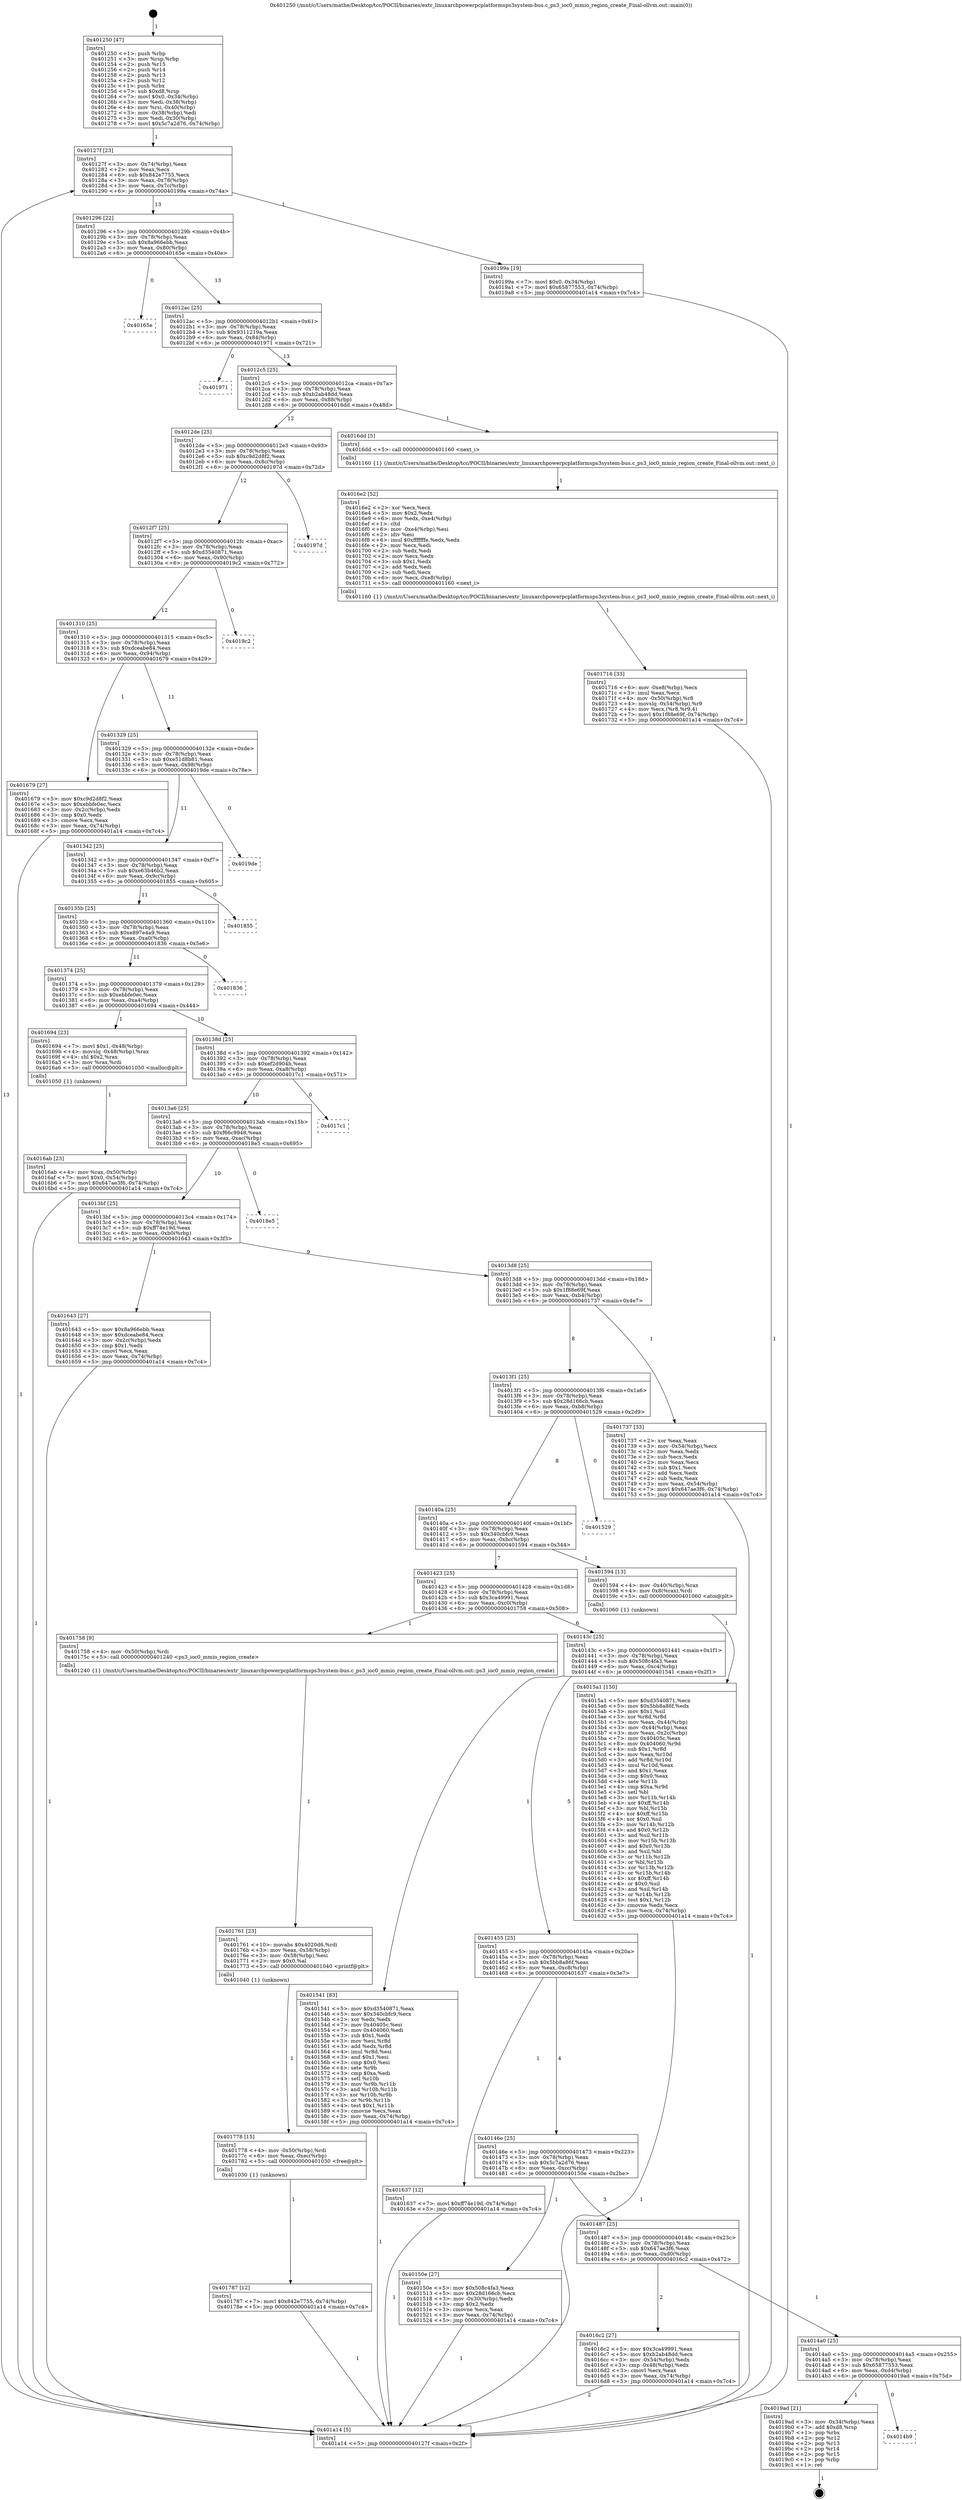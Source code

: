 digraph "0x401250" {
  label = "0x401250 (/mnt/c/Users/mathe/Desktop/tcc/POCII/binaries/extr_linuxarchpowerpcplatformsps3system-bus.c_ps3_ioc0_mmio_region_create_Final-ollvm.out::main(0))"
  labelloc = "t"
  node[shape=record]

  Entry [label="",width=0.3,height=0.3,shape=circle,fillcolor=black,style=filled]
  "0x40127f" [label="{
     0x40127f [23]\l
     | [instrs]\l
     &nbsp;&nbsp;0x40127f \<+3\>: mov -0x74(%rbp),%eax\l
     &nbsp;&nbsp;0x401282 \<+2\>: mov %eax,%ecx\l
     &nbsp;&nbsp;0x401284 \<+6\>: sub $0x842e7755,%ecx\l
     &nbsp;&nbsp;0x40128a \<+3\>: mov %eax,-0x78(%rbp)\l
     &nbsp;&nbsp;0x40128d \<+3\>: mov %ecx,-0x7c(%rbp)\l
     &nbsp;&nbsp;0x401290 \<+6\>: je 000000000040199a \<main+0x74a\>\l
  }"]
  "0x40199a" [label="{
     0x40199a [19]\l
     | [instrs]\l
     &nbsp;&nbsp;0x40199a \<+7\>: movl $0x0,-0x34(%rbp)\l
     &nbsp;&nbsp;0x4019a1 \<+7\>: movl $0x65877553,-0x74(%rbp)\l
     &nbsp;&nbsp;0x4019a8 \<+5\>: jmp 0000000000401a14 \<main+0x7c4\>\l
  }"]
  "0x401296" [label="{
     0x401296 [22]\l
     | [instrs]\l
     &nbsp;&nbsp;0x401296 \<+5\>: jmp 000000000040129b \<main+0x4b\>\l
     &nbsp;&nbsp;0x40129b \<+3\>: mov -0x78(%rbp),%eax\l
     &nbsp;&nbsp;0x40129e \<+5\>: sub $0x8a966ebb,%eax\l
     &nbsp;&nbsp;0x4012a3 \<+3\>: mov %eax,-0x80(%rbp)\l
     &nbsp;&nbsp;0x4012a6 \<+6\>: je 000000000040165e \<main+0x40e\>\l
  }"]
  Exit [label="",width=0.3,height=0.3,shape=circle,fillcolor=black,style=filled,peripheries=2]
  "0x40165e" [label="{
     0x40165e\l
  }", style=dashed]
  "0x4012ac" [label="{
     0x4012ac [25]\l
     | [instrs]\l
     &nbsp;&nbsp;0x4012ac \<+5\>: jmp 00000000004012b1 \<main+0x61\>\l
     &nbsp;&nbsp;0x4012b1 \<+3\>: mov -0x78(%rbp),%eax\l
     &nbsp;&nbsp;0x4012b4 \<+5\>: sub $0x9311219a,%eax\l
     &nbsp;&nbsp;0x4012b9 \<+6\>: mov %eax,-0x84(%rbp)\l
     &nbsp;&nbsp;0x4012bf \<+6\>: je 0000000000401971 \<main+0x721\>\l
  }"]
  "0x4014b9" [label="{
     0x4014b9\l
  }", style=dashed]
  "0x401971" [label="{
     0x401971\l
  }", style=dashed]
  "0x4012c5" [label="{
     0x4012c5 [25]\l
     | [instrs]\l
     &nbsp;&nbsp;0x4012c5 \<+5\>: jmp 00000000004012ca \<main+0x7a\>\l
     &nbsp;&nbsp;0x4012ca \<+3\>: mov -0x78(%rbp),%eax\l
     &nbsp;&nbsp;0x4012cd \<+5\>: sub $0xb2ab48dd,%eax\l
     &nbsp;&nbsp;0x4012d2 \<+6\>: mov %eax,-0x88(%rbp)\l
     &nbsp;&nbsp;0x4012d8 \<+6\>: je 00000000004016dd \<main+0x48d\>\l
  }"]
  "0x4019ad" [label="{
     0x4019ad [21]\l
     | [instrs]\l
     &nbsp;&nbsp;0x4019ad \<+3\>: mov -0x34(%rbp),%eax\l
     &nbsp;&nbsp;0x4019b0 \<+7\>: add $0xd8,%rsp\l
     &nbsp;&nbsp;0x4019b7 \<+1\>: pop %rbx\l
     &nbsp;&nbsp;0x4019b8 \<+2\>: pop %r12\l
     &nbsp;&nbsp;0x4019ba \<+2\>: pop %r13\l
     &nbsp;&nbsp;0x4019bc \<+2\>: pop %r14\l
     &nbsp;&nbsp;0x4019be \<+2\>: pop %r15\l
     &nbsp;&nbsp;0x4019c0 \<+1\>: pop %rbp\l
     &nbsp;&nbsp;0x4019c1 \<+1\>: ret\l
  }"]
  "0x4016dd" [label="{
     0x4016dd [5]\l
     | [instrs]\l
     &nbsp;&nbsp;0x4016dd \<+5\>: call 0000000000401160 \<next_i\>\l
     | [calls]\l
     &nbsp;&nbsp;0x401160 \{1\} (/mnt/c/Users/mathe/Desktop/tcc/POCII/binaries/extr_linuxarchpowerpcplatformsps3system-bus.c_ps3_ioc0_mmio_region_create_Final-ollvm.out::next_i)\l
  }"]
  "0x4012de" [label="{
     0x4012de [25]\l
     | [instrs]\l
     &nbsp;&nbsp;0x4012de \<+5\>: jmp 00000000004012e3 \<main+0x93\>\l
     &nbsp;&nbsp;0x4012e3 \<+3\>: mov -0x78(%rbp),%eax\l
     &nbsp;&nbsp;0x4012e6 \<+5\>: sub $0xc9d2d8f2,%eax\l
     &nbsp;&nbsp;0x4012eb \<+6\>: mov %eax,-0x8c(%rbp)\l
     &nbsp;&nbsp;0x4012f1 \<+6\>: je 000000000040197d \<main+0x72d\>\l
  }"]
  "0x401787" [label="{
     0x401787 [12]\l
     | [instrs]\l
     &nbsp;&nbsp;0x401787 \<+7\>: movl $0x842e7755,-0x74(%rbp)\l
     &nbsp;&nbsp;0x40178e \<+5\>: jmp 0000000000401a14 \<main+0x7c4\>\l
  }"]
  "0x40197d" [label="{
     0x40197d\l
  }", style=dashed]
  "0x4012f7" [label="{
     0x4012f7 [25]\l
     | [instrs]\l
     &nbsp;&nbsp;0x4012f7 \<+5\>: jmp 00000000004012fc \<main+0xac\>\l
     &nbsp;&nbsp;0x4012fc \<+3\>: mov -0x78(%rbp),%eax\l
     &nbsp;&nbsp;0x4012ff \<+5\>: sub $0xd3540871,%eax\l
     &nbsp;&nbsp;0x401304 \<+6\>: mov %eax,-0x90(%rbp)\l
     &nbsp;&nbsp;0x40130a \<+6\>: je 00000000004019c2 \<main+0x772\>\l
  }"]
  "0x401778" [label="{
     0x401778 [15]\l
     | [instrs]\l
     &nbsp;&nbsp;0x401778 \<+4\>: mov -0x50(%rbp),%rdi\l
     &nbsp;&nbsp;0x40177c \<+6\>: mov %eax,-0xec(%rbp)\l
     &nbsp;&nbsp;0x401782 \<+5\>: call 0000000000401030 \<free@plt\>\l
     | [calls]\l
     &nbsp;&nbsp;0x401030 \{1\} (unknown)\l
  }"]
  "0x4019c2" [label="{
     0x4019c2\l
  }", style=dashed]
  "0x401310" [label="{
     0x401310 [25]\l
     | [instrs]\l
     &nbsp;&nbsp;0x401310 \<+5\>: jmp 0000000000401315 \<main+0xc5\>\l
     &nbsp;&nbsp;0x401315 \<+3\>: mov -0x78(%rbp),%eax\l
     &nbsp;&nbsp;0x401318 \<+5\>: sub $0xdceabe84,%eax\l
     &nbsp;&nbsp;0x40131d \<+6\>: mov %eax,-0x94(%rbp)\l
     &nbsp;&nbsp;0x401323 \<+6\>: je 0000000000401679 \<main+0x429\>\l
  }"]
  "0x401761" [label="{
     0x401761 [23]\l
     | [instrs]\l
     &nbsp;&nbsp;0x401761 \<+10\>: movabs $0x4020d6,%rdi\l
     &nbsp;&nbsp;0x40176b \<+3\>: mov %eax,-0x58(%rbp)\l
     &nbsp;&nbsp;0x40176e \<+3\>: mov -0x58(%rbp),%esi\l
     &nbsp;&nbsp;0x401771 \<+2\>: mov $0x0,%al\l
     &nbsp;&nbsp;0x401773 \<+5\>: call 0000000000401040 \<printf@plt\>\l
     | [calls]\l
     &nbsp;&nbsp;0x401040 \{1\} (unknown)\l
  }"]
  "0x401679" [label="{
     0x401679 [27]\l
     | [instrs]\l
     &nbsp;&nbsp;0x401679 \<+5\>: mov $0xc9d2d8f2,%eax\l
     &nbsp;&nbsp;0x40167e \<+5\>: mov $0xebbfe0ec,%ecx\l
     &nbsp;&nbsp;0x401683 \<+3\>: mov -0x2c(%rbp),%edx\l
     &nbsp;&nbsp;0x401686 \<+3\>: cmp $0x0,%edx\l
     &nbsp;&nbsp;0x401689 \<+3\>: cmove %ecx,%eax\l
     &nbsp;&nbsp;0x40168c \<+3\>: mov %eax,-0x74(%rbp)\l
     &nbsp;&nbsp;0x40168f \<+5\>: jmp 0000000000401a14 \<main+0x7c4\>\l
  }"]
  "0x401329" [label="{
     0x401329 [25]\l
     | [instrs]\l
     &nbsp;&nbsp;0x401329 \<+5\>: jmp 000000000040132e \<main+0xde\>\l
     &nbsp;&nbsp;0x40132e \<+3\>: mov -0x78(%rbp),%eax\l
     &nbsp;&nbsp;0x401331 \<+5\>: sub $0xe51d8b81,%eax\l
     &nbsp;&nbsp;0x401336 \<+6\>: mov %eax,-0x98(%rbp)\l
     &nbsp;&nbsp;0x40133c \<+6\>: je 00000000004019de \<main+0x78e\>\l
  }"]
  "0x401716" [label="{
     0x401716 [33]\l
     | [instrs]\l
     &nbsp;&nbsp;0x401716 \<+6\>: mov -0xe8(%rbp),%ecx\l
     &nbsp;&nbsp;0x40171c \<+3\>: imul %eax,%ecx\l
     &nbsp;&nbsp;0x40171f \<+4\>: mov -0x50(%rbp),%r8\l
     &nbsp;&nbsp;0x401723 \<+4\>: movslq -0x54(%rbp),%r9\l
     &nbsp;&nbsp;0x401727 \<+4\>: mov %ecx,(%r8,%r9,4)\l
     &nbsp;&nbsp;0x40172b \<+7\>: movl $0x1f88e69f,-0x74(%rbp)\l
     &nbsp;&nbsp;0x401732 \<+5\>: jmp 0000000000401a14 \<main+0x7c4\>\l
  }"]
  "0x4019de" [label="{
     0x4019de\l
  }", style=dashed]
  "0x401342" [label="{
     0x401342 [25]\l
     | [instrs]\l
     &nbsp;&nbsp;0x401342 \<+5\>: jmp 0000000000401347 \<main+0xf7\>\l
     &nbsp;&nbsp;0x401347 \<+3\>: mov -0x78(%rbp),%eax\l
     &nbsp;&nbsp;0x40134a \<+5\>: sub $0xe63b46b2,%eax\l
     &nbsp;&nbsp;0x40134f \<+6\>: mov %eax,-0x9c(%rbp)\l
     &nbsp;&nbsp;0x401355 \<+6\>: je 0000000000401855 \<main+0x605\>\l
  }"]
  "0x4016e2" [label="{
     0x4016e2 [52]\l
     | [instrs]\l
     &nbsp;&nbsp;0x4016e2 \<+2\>: xor %ecx,%ecx\l
     &nbsp;&nbsp;0x4016e4 \<+5\>: mov $0x2,%edx\l
     &nbsp;&nbsp;0x4016e9 \<+6\>: mov %edx,-0xe4(%rbp)\l
     &nbsp;&nbsp;0x4016ef \<+1\>: cltd\l
     &nbsp;&nbsp;0x4016f0 \<+6\>: mov -0xe4(%rbp),%esi\l
     &nbsp;&nbsp;0x4016f6 \<+2\>: idiv %esi\l
     &nbsp;&nbsp;0x4016f8 \<+6\>: imul $0xfffffffe,%edx,%edx\l
     &nbsp;&nbsp;0x4016fe \<+2\>: mov %ecx,%edi\l
     &nbsp;&nbsp;0x401700 \<+2\>: sub %edx,%edi\l
     &nbsp;&nbsp;0x401702 \<+2\>: mov %ecx,%edx\l
     &nbsp;&nbsp;0x401704 \<+3\>: sub $0x1,%edx\l
     &nbsp;&nbsp;0x401707 \<+2\>: add %edx,%edi\l
     &nbsp;&nbsp;0x401709 \<+2\>: sub %edi,%ecx\l
     &nbsp;&nbsp;0x40170b \<+6\>: mov %ecx,-0xe8(%rbp)\l
     &nbsp;&nbsp;0x401711 \<+5\>: call 0000000000401160 \<next_i\>\l
     | [calls]\l
     &nbsp;&nbsp;0x401160 \{1\} (/mnt/c/Users/mathe/Desktop/tcc/POCII/binaries/extr_linuxarchpowerpcplatformsps3system-bus.c_ps3_ioc0_mmio_region_create_Final-ollvm.out::next_i)\l
  }"]
  "0x401855" [label="{
     0x401855\l
  }", style=dashed]
  "0x40135b" [label="{
     0x40135b [25]\l
     | [instrs]\l
     &nbsp;&nbsp;0x40135b \<+5\>: jmp 0000000000401360 \<main+0x110\>\l
     &nbsp;&nbsp;0x401360 \<+3\>: mov -0x78(%rbp),%eax\l
     &nbsp;&nbsp;0x401363 \<+5\>: sub $0xe897e4a9,%eax\l
     &nbsp;&nbsp;0x401368 \<+6\>: mov %eax,-0xa0(%rbp)\l
     &nbsp;&nbsp;0x40136e \<+6\>: je 0000000000401836 \<main+0x5e6\>\l
  }"]
  "0x4014a0" [label="{
     0x4014a0 [25]\l
     | [instrs]\l
     &nbsp;&nbsp;0x4014a0 \<+5\>: jmp 00000000004014a5 \<main+0x255\>\l
     &nbsp;&nbsp;0x4014a5 \<+3\>: mov -0x78(%rbp),%eax\l
     &nbsp;&nbsp;0x4014a8 \<+5\>: sub $0x65877553,%eax\l
     &nbsp;&nbsp;0x4014ad \<+6\>: mov %eax,-0xd4(%rbp)\l
     &nbsp;&nbsp;0x4014b3 \<+6\>: je 00000000004019ad \<main+0x75d\>\l
  }"]
  "0x401836" [label="{
     0x401836\l
  }", style=dashed]
  "0x401374" [label="{
     0x401374 [25]\l
     | [instrs]\l
     &nbsp;&nbsp;0x401374 \<+5\>: jmp 0000000000401379 \<main+0x129\>\l
     &nbsp;&nbsp;0x401379 \<+3\>: mov -0x78(%rbp),%eax\l
     &nbsp;&nbsp;0x40137c \<+5\>: sub $0xebbfe0ec,%eax\l
     &nbsp;&nbsp;0x401381 \<+6\>: mov %eax,-0xa4(%rbp)\l
     &nbsp;&nbsp;0x401387 \<+6\>: je 0000000000401694 \<main+0x444\>\l
  }"]
  "0x4016c2" [label="{
     0x4016c2 [27]\l
     | [instrs]\l
     &nbsp;&nbsp;0x4016c2 \<+5\>: mov $0x3ca49991,%eax\l
     &nbsp;&nbsp;0x4016c7 \<+5\>: mov $0xb2ab48dd,%ecx\l
     &nbsp;&nbsp;0x4016cc \<+3\>: mov -0x54(%rbp),%edx\l
     &nbsp;&nbsp;0x4016cf \<+3\>: cmp -0x48(%rbp),%edx\l
     &nbsp;&nbsp;0x4016d2 \<+3\>: cmovl %ecx,%eax\l
     &nbsp;&nbsp;0x4016d5 \<+3\>: mov %eax,-0x74(%rbp)\l
     &nbsp;&nbsp;0x4016d8 \<+5\>: jmp 0000000000401a14 \<main+0x7c4\>\l
  }"]
  "0x401694" [label="{
     0x401694 [23]\l
     | [instrs]\l
     &nbsp;&nbsp;0x401694 \<+7\>: movl $0x1,-0x48(%rbp)\l
     &nbsp;&nbsp;0x40169b \<+4\>: movslq -0x48(%rbp),%rax\l
     &nbsp;&nbsp;0x40169f \<+4\>: shl $0x2,%rax\l
     &nbsp;&nbsp;0x4016a3 \<+3\>: mov %rax,%rdi\l
     &nbsp;&nbsp;0x4016a6 \<+5\>: call 0000000000401050 \<malloc@plt\>\l
     | [calls]\l
     &nbsp;&nbsp;0x401050 \{1\} (unknown)\l
  }"]
  "0x40138d" [label="{
     0x40138d [25]\l
     | [instrs]\l
     &nbsp;&nbsp;0x40138d \<+5\>: jmp 0000000000401392 \<main+0x142\>\l
     &nbsp;&nbsp;0x401392 \<+3\>: mov -0x78(%rbp),%eax\l
     &nbsp;&nbsp;0x401395 \<+5\>: sub $0xef2d904b,%eax\l
     &nbsp;&nbsp;0x40139a \<+6\>: mov %eax,-0xa8(%rbp)\l
     &nbsp;&nbsp;0x4013a0 \<+6\>: je 00000000004017c1 \<main+0x571\>\l
  }"]
  "0x4016ab" [label="{
     0x4016ab [23]\l
     | [instrs]\l
     &nbsp;&nbsp;0x4016ab \<+4\>: mov %rax,-0x50(%rbp)\l
     &nbsp;&nbsp;0x4016af \<+7\>: movl $0x0,-0x54(%rbp)\l
     &nbsp;&nbsp;0x4016b6 \<+7\>: movl $0x647ae3f6,-0x74(%rbp)\l
     &nbsp;&nbsp;0x4016bd \<+5\>: jmp 0000000000401a14 \<main+0x7c4\>\l
  }"]
  "0x4017c1" [label="{
     0x4017c1\l
  }", style=dashed]
  "0x4013a6" [label="{
     0x4013a6 [25]\l
     | [instrs]\l
     &nbsp;&nbsp;0x4013a6 \<+5\>: jmp 00000000004013ab \<main+0x15b\>\l
     &nbsp;&nbsp;0x4013ab \<+3\>: mov -0x78(%rbp),%eax\l
     &nbsp;&nbsp;0x4013ae \<+5\>: sub $0xf66c9948,%eax\l
     &nbsp;&nbsp;0x4013b3 \<+6\>: mov %eax,-0xac(%rbp)\l
     &nbsp;&nbsp;0x4013b9 \<+6\>: je 00000000004018e5 \<main+0x695\>\l
  }"]
  "0x4015a1" [label="{
     0x4015a1 [150]\l
     | [instrs]\l
     &nbsp;&nbsp;0x4015a1 \<+5\>: mov $0xd3540871,%ecx\l
     &nbsp;&nbsp;0x4015a6 \<+5\>: mov $0x5bb8a86f,%edx\l
     &nbsp;&nbsp;0x4015ab \<+3\>: mov $0x1,%sil\l
     &nbsp;&nbsp;0x4015ae \<+3\>: xor %r8d,%r8d\l
     &nbsp;&nbsp;0x4015b1 \<+3\>: mov %eax,-0x44(%rbp)\l
     &nbsp;&nbsp;0x4015b4 \<+3\>: mov -0x44(%rbp),%eax\l
     &nbsp;&nbsp;0x4015b7 \<+3\>: mov %eax,-0x2c(%rbp)\l
     &nbsp;&nbsp;0x4015ba \<+7\>: mov 0x40405c,%eax\l
     &nbsp;&nbsp;0x4015c1 \<+8\>: mov 0x404060,%r9d\l
     &nbsp;&nbsp;0x4015c9 \<+4\>: sub $0x1,%r8d\l
     &nbsp;&nbsp;0x4015cd \<+3\>: mov %eax,%r10d\l
     &nbsp;&nbsp;0x4015d0 \<+3\>: add %r8d,%r10d\l
     &nbsp;&nbsp;0x4015d3 \<+4\>: imul %r10d,%eax\l
     &nbsp;&nbsp;0x4015d7 \<+3\>: and $0x1,%eax\l
     &nbsp;&nbsp;0x4015da \<+3\>: cmp $0x0,%eax\l
     &nbsp;&nbsp;0x4015dd \<+4\>: sete %r11b\l
     &nbsp;&nbsp;0x4015e1 \<+4\>: cmp $0xa,%r9d\l
     &nbsp;&nbsp;0x4015e5 \<+3\>: setl %bl\l
     &nbsp;&nbsp;0x4015e8 \<+3\>: mov %r11b,%r14b\l
     &nbsp;&nbsp;0x4015eb \<+4\>: xor $0xff,%r14b\l
     &nbsp;&nbsp;0x4015ef \<+3\>: mov %bl,%r15b\l
     &nbsp;&nbsp;0x4015f2 \<+4\>: xor $0xff,%r15b\l
     &nbsp;&nbsp;0x4015f6 \<+4\>: xor $0x0,%sil\l
     &nbsp;&nbsp;0x4015fa \<+3\>: mov %r14b,%r12b\l
     &nbsp;&nbsp;0x4015fd \<+4\>: and $0x0,%r12b\l
     &nbsp;&nbsp;0x401601 \<+3\>: and %sil,%r11b\l
     &nbsp;&nbsp;0x401604 \<+3\>: mov %r15b,%r13b\l
     &nbsp;&nbsp;0x401607 \<+4\>: and $0x0,%r13b\l
     &nbsp;&nbsp;0x40160b \<+3\>: and %sil,%bl\l
     &nbsp;&nbsp;0x40160e \<+3\>: or %r11b,%r12b\l
     &nbsp;&nbsp;0x401611 \<+3\>: or %bl,%r13b\l
     &nbsp;&nbsp;0x401614 \<+3\>: xor %r13b,%r12b\l
     &nbsp;&nbsp;0x401617 \<+3\>: or %r15b,%r14b\l
     &nbsp;&nbsp;0x40161a \<+4\>: xor $0xff,%r14b\l
     &nbsp;&nbsp;0x40161e \<+4\>: or $0x0,%sil\l
     &nbsp;&nbsp;0x401622 \<+3\>: and %sil,%r14b\l
     &nbsp;&nbsp;0x401625 \<+3\>: or %r14b,%r12b\l
     &nbsp;&nbsp;0x401628 \<+4\>: test $0x1,%r12b\l
     &nbsp;&nbsp;0x40162c \<+3\>: cmovne %edx,%ecx\l
     &nbsp;&nbsp;0x40162f \<+3\>: mov %ecx,-0x74(%rbp)\l
     &nbsp;&nbsp;0x401632 \<+5\>: jmp 0000000000401a14 \<main+0x7c4\>\l
  }"]
  "0x4018e5" [label="{
     0x4018e5\l
  }", style=dashed]
  "0x4013bf" [label="{
     0x4013bf [25]\l
     | [instrs]\l
     &nbsp;&nbsp;0x4013bf \<+5\>: jmp 00000000004013c4 \<main+0x174\>\l
     &nbsp;&nbsp;0x4013c4 \<+3\>: mov -0x78(%rbp),%eax\l
     &nbsp;&nbsp;0x4013c7 \<+5\>: sub $0xff74e19d,%eax\l
     &nbsp;&nbsp;0x4013cc \<+6\>: mov %eax,-0xb0(%rbp)\l
     &nbsp;&nbsp;0x4013d2 \<+6\>: je 0000000000401643 \<main+0x3f3\>\l
  }"]
  "0x401250" [label="{
     0x401250 [47]\l
     | [instrs]\l
     &nbsp;&nbsp;0x401250 \<+1\>: push %rbp\l
     &nbsp;&nbsp;0x401251 \<+3\>: mov %rsp,%rbp\l
     &nbsp;&nbsp;0x401254 \<+2\>: push %r15\l
     &nbsp;&nbsp;0x401256 \<+2\>: push %r14\l
     &nbsp;&nbsp;0x401258 \<+2\>: push %r13\l
     &nbsp;&nbsp;0x40125a \<+2\>: push %r12\l
     &nbsp;&nbsp;0x40125c \<+1\>: push %rbx\l
     &nbsp;&nbsp;0x40125d \<+7\>: sub $0xd8,%rsp\l
     &nbsp;&nbsp;0x401264 \<+7\>: movl $0x0,-0x34(%rbp)\l
     &nbsp;&nbsp;0x40126b \<+3\>: mov %edi,-0x38(%rbp)\l
     &nbsp;&nbsp;0x40126e \<+4\>: mov %rsi,-0x40(%rbp)\l
     &nbsp;&nbsp;0x401272 \<+3\>: mov -0x38(%rbp),%edi\l
     &nbsp;&nbsp;0x401275 \<+3\>: mov %edi,-0x30(%rbp)\l
     &nbsp;&nbsp;0x401278 \<+7\>: movl $0x5c7a2d76,-0x74(%rbp)\l
  }"]
  "0x401643" [label="{
     0x401643 [27]\l
     | [instrs]\l
     &nbsp;&nbsp;0x401643 \<+5\>: mov $0x8a966ebb,%eax\l
     &nbsp;&nbsp;0x401648 \<+5\>: mov $0xdceabe84,%ecx\l
     &nbsp;&nbsp;0x40164d \<+3\>: mov -0x2c(%rbp),%edx\l
     &nbsp;&nbsp;0x401650 \<+3\>: cmp $0x1,%edx\l
     &nbsp;&nbsp;0x401653 \<+3\>: cmovl %ecx,%eax\l
     &nbsp;&nbsp;0x401656 \<+3\>: mov %eax,-0x74(%rbp)\l
     &nbsp;&nbsp;0x401659 \<+5\>: jmp 0000000000401a14 \<main+0x7c4\>\l
  }"]
  "0x4013d8" [label="{
     0x4013d8 [25]\l
     | [instrs]\l
     &nbsp;&nbsp;0x4013d8 \<+5\>: jmp 00000000004013dd \<main+0x18d\>\l
     &nbsp;&nbsp;0x4013dd \<+3\>: mov -0x78(%rbp),%eax\l
     &nbsp;&nbsp;0x4013e0 \<+5\>: sub $0x1f88e69f,%eax\l
     &nbsp;&nbsp;0x4013e5 \<+6\>: mov %eax,-0xb4(%rbp)\l
     &nbsp;&nbsp;0x4013eb \<+6\>: je 0000000000401737 \<main+0x4e7\>\l
  }"]
  "0x401a14" [label="{
     0x401a14 [5]\l
     | [instrs]\l
     &nbsp;&nbsp;0x401a14 \<+5\>: jmp 000000000040127f \<main+0x2f\>\l
  }"]
  "0x401737" [label="{
     0x401737 [33]\l
     | [instrs]\l
     &nbsp;&nbsp;0x401737 \<+2\>: xor %eax,%eax\l
     &nbsp;&nbsp;0x401739 \<+3\>: mov -0x54(%rbp),%ecx\l
     &nbsp;&nbsp;0x40173c \<+2\>: mov %eax,%edx\l
     &nbsp;&nbsp;0x40173e \<+2\>: sub %ecx,%edx\l
     &nbsp;&nbsp;0x401740 \<+2\>: mov %eax,%ecx\l
     &nbsp;&nbsp;0x401742 \<+3\>: sub $0x1,%ecx\l
     &nbsp;&nbsp;0x401745 \<+2\>: add %ecx,%edx\l
     &nbsp;&nbsp;0x401747 \<+2\>: sub %edx,%eax\l
     &nbsp;&nbsp;0x401749 \<+3\>: mov %eax,-0x54(%rbp)\l
     &nbsp;&nbsp;0x40174c \<+7\>: movl $0x647ae3f6,-0x74(%rbp)\l
     &nbsp;&nbsp;0x401753 \<+5\>: jmp 0000000000401a14 \<main+0x7c4\>\l
  }"]
  "0x4013f1" [label="{
     0x4013f1 [25]\l
     | [instrs]\l
     &nbsp;&nbsp;0x4013f1 \<+5\>: jmp 00000000004013f6 \<main+0x1a6\>\l
     &nbsp;&nbsp;0x4013f6 \<+3\>: mov -0x78(%rbp),%eax\l
     &nbsp;&nbsp;0x4013f9 \<+5\>: sub $0x28d166cb,%eax\l
     &nbsp;&nbsp;0x4013fe \<+6\>: mov %eax,-0xb8(%rbp)\l
     &nbsp;&nbsp;0x401404 \<+6\>: je 0000000000401529 \<main+0x2d9\>\l
  }"]
  "0x401487" [label="{
     0x401487 [25]\l
     | [instrs]\l
     &nbsp;&nbsp;0x401487 \<+5\>: jmp 000000000040148c \<main+0x23c\>\l
     &nbsp;&nbsp;0x40148c \<+3\>: mov -0x78(%rbp),%eax\l
     &nbsp;&nbsp;0x40148f \<+5\>: sub $0x647ae3f6,%eax\l
     &nbsp;&nbsp;0x401494 \<+6\>: mov %eax,-0xd0(%rbp)\l
     &nbsp;&nbsp;0x40149a \<+6\>: je 00000000004016c2 \<main+0x472\>\l
  }"]
  "0x401529" [label="{
     0x401529\l
  }", style=dashed]
  "0x40140a" [label="{
     0x40140a [25]\l
     | [instrs]\l
     &nbsp;&nbsp;0x40140a \<+5\>: jmp 000000000040140f \<main+0x1bf\>\l
     &nbsp;&nbsp;0x40140f \<+3\>: mov -0x78(%rbp),%eax\l
     &nbsp;&nbsp;0x401412 \<+5\>: sub $0x340cbfc9,%eax\l
     &nbsp;&nbsp;0x401417 \<+6\>: mov %eax,-0xbc(%rbp)\l
     &nbsp;&nbsp;0x40141d \<+6\>: je 0000000000401594 \<main+0x344\>\l
  }"]
  "0x40150e" [label="{
     0x40150e [27]\l
     | [instrs]\l
     &nbsp;&nbsp;0x40150e \<+5\>: mov $0x508c4fa3,%eax\l
     &nbsp;&nbsp;0x401513 \<+5\>: mov $0x28d166cb,%ecx\l
     &nbsp;&nbsp;0x401518 \<+3\>: mov -0x30(%rbp),%edx\l
     &nbsp;&nbsp;0x40151b \<+3\>: cmp $0x2,%edx\l
     &nbsp;&nbsp;0x40151e \<+3\>: cmovne %ecx,%eax\l
     &nbsp;&nbsp;0x401521 \<+3\>: mov %eax,-0x74(%rbp)\l
     &nbsp;&nbsp;0x401524 \<+5\>: jmp 0000000000401a14 \<main+0x7c4\>\l
  }"]
  "0x401594" [label="{
     0x401594 [13]\l
     | [instrs]\l
     &nbsp;&nbsp;0x401594 \<+4\>: mov -0x40(%rbp),%rax\l
     &nbsp;&nbsp;0x401598 \<+4\>: mov 0x8(%rax),%rdi\l
     &nbsp;&nbsp;0x40159c \<+5\>: call 0000000000401060 \<atoi@plt\>\l
     | [calls]\l
     &nbsp;&nbsp;0x401060 \{1\} (unknown)\l
  }"]
  "0x401423" [label="{
     0x401423 [25]\l
     | [instrs]\l
     &nbsp;&nbsp;0x401423 \<+5\>: jmp 0000000000401428 \<main+0x1d8\>\l
     &nbsp;&nbsp;0x401428 \<+3\>: mov -0x78(%rbp),%eax\l
     &nbsp;&nbsp;0x40142b \<+5\>: sub $0x3ca49991,%eax\l
     &nbsp;&nbsp;0x401430 \<+6\>: mov %eax,-0xc0(%rbp)\l
     &nbsp;&nbsp;0x401436 \<+6\>: je 0000000000401758 \<main+0x508\>\l
  }"]
  "0x40146e" [label="{
     0x40146e [25]\l
     | [instrs]\l
     &nbsp;&nbsp;0x40146e \<+5\>: jmp 0000000000401473 \<main+0x223\>\l
     &nbsp;&nbsp;0x401473 \<+3\>: mov -0x78(%rbp),%eax\l
     &nbsp;&nbsp;0x401476 \<+5\>: sub $0x5c7a2d76,%eax\l
     &nbsp;&nbsp;0x40147b \<+6\>: mov %eax,-0xcc(%rbp)\l
     &nbsp;&nbsp;0x401481 \<+6\>: je 000000000040150e \<main+0x2be\>\l
  }"]
  "0x401758" [label="{
     0x401758 [9]\l
     | [instrs]\l
     &nbsp;&nbsp;0x401758 \<+4\>: mov -0x50(%rbp),%rdi\l
     &nbsp;&nbsp;0x40175c \<+5\>: call 0000000000401240 \<ps3_ioc0_mmio_region_create\>\l
     | [calls]\l
     &nbsp;&nbsp;0x401240 \{1\} (/mnt/c/Users/mathe/Desktop/tcc/POCII/binaries/extr_linuxarchpowerpcplatformsps3system-bus.c_ps3_ioc0_mmio_region_create_Final-ollvm.out::ps3_ioc0_mmio_region_create)\l
  }"]
  "0x40143c" [label="{
     0x40143c [25]\l
     | [instrs]\l
     &nbsp;&nbsp;0x40143c \<+5\>: jmp 0000000000401441 \<main+0x1f1\>\l
     &nbsp;&nbsp;0x401441 \<+3\>: mov -0x78(%rbp),%eax\l
     &nbsp;&nbsp;0x401444 \<+5\>: sub $0x508c4fa3,%eax\l
     &nbsp;&nbsp;0x401449 \<+6\>: mov %eax,-0xc4(%rbp)\l
     &nbsp;&nbsp;0x40144f \<+6\>: je 0000000000401541 \<main+0x2f1\>\l
  }"]
  "0x401637" [label="{
     0x401637 [12]\l
     | [instrs]\l
     &nbsp;&nbsp;0x401637 \<+7\>: movl $0xff74e19d,-0x74(%rbp)\l
     &nbsp;&nbsp;0x40163e \<+5\>: jmp 0000000000401a14 \<main+0x7c4\>\l
  }"]
  "0x401541" [label="{
     0x401541 [83]\l
     | [instrs]\l
     &nbsp;&nbsp;0x401541 \<+5\>: mov $0xd3540871,%eax\l
     &nbsp;&nbsp;0x401546 \<+5\>: mov $0x340cbfc9,%ecx\l
     &nbsp;&nbsp;0x40154b \<+2\>: xor %edx,%edx\l
     &nbsp;&nbsp;0x40154d \<+7\>: mov 0x40405c,%esi\l
     &nbsp;&nbsp;0x401554 \<+7\>: mov 0x404060,%edi\l
     &nbsp;&nbsp;0x40155b \<+3\>: sub $0x1,%edx\l
     &nbsp;&nbsp;0x40155e \<+3\>: mov %esi,%r8d\l
     &nbsp;&nbsp;0x401561 \<+3\>: add %edx,%r8d\l
     &nbsp;&nbsp;0x401564 \<+4\>: imul %r8d,%esi\l
     &nbsp;&nbsp;0x401568 \<+3\>: and $0x1,%esi\l
     &nbsp;&nbsp;0x40156b \<+3\>: cmp $0x0,%esi\l
     &nbsp;&nbsp;0x40156e \<+4\>: sete %r9b\l
     &nbsp;&nbsp;0x401572 \<+3\>: cmp $0xa,%edi\l
     &nbsp;&nbsp;0x401575 \<+4\>: setl %r10b\l
     &nbsp;&nbsp;0x401579 \<+3\>: mov %r9b,%r11b\l
     &nbsp;&nbsp;0x40157c \<+3\>: and %r10b,%r11b\l
     &nbsp;&nbsp;0x40157f \<+3\>: xor %r10b,%r9b\l
     &nbsp;&nbsp;0x401582 \<+3\>: or %r9b,%r11b\l
     &nbsp;&nbsp;0x401585 \<+4\>: test $0x1,%r11b\l
     &nbsp;&nbsp;0x401589 \<+3\>: cmovne %ecx,%eax\l
     &nbsp;&nbsp;0x40158c \<+3\>: mov %eax,-0x74(%rbp)\l
     &nbsp;&nbsp;0x40158f \<+5\>: jmp 0000000000401a14 \<main+0x7c4\>\l
  }"]
  "0x401455" [label="{
     0x401455 [25]\l
     | [instrs]\l
     &nbsp;&nbsp;0x401455 \<+5\>: jmp 000000000040145a \<main+0x20a\>\l
     &nbsp;&nbsp;0x40145a \<+3\>: mov -0x78(%rbp),%eax\l
     &nbsp;&nbsp;0x40145d \<+5\>: sub $0x5bb8a86f,%eax\l
     &nbsp;&nbsp;0x401462 \<+6\>: mov %eax,-0xc8(%rbp)\l
     &nbsp;&nbsp;0x401468 \<+6\>: je 0000000000401637 \<main+0x3e7\>\l
  }"]
  Entry -> "0x401250" [label=" 1"]
  "0x40127f" -> "0x40199a" [label=" 1"]
  "0x40127f" -> "0x401296" [label=" 13"]
  "0x4019ad" -> Exit [label=" 1"]
  "0x401296" -> "0x40165e" [label=" 0"]
  "0x401296" -> "0x4012ac" [label=" 13"]
  "0x4014a0" -> "0x4014b9" [label=" 0"]
  "0x4012ac" -> "0x401971" [label=" 0"]
  "0x4012ac" -> "0x4012c5" [label=" 13"]
  "0x4014a0" -> "0x4019ad" [label=" 1"]
  "0x4012c5" -> "0x4016dd" [label=" 1"]
  "0x4012c5" -> "0x4012de" [label=" 12"]
  "0x40199a" -> "0x401a14" [label=" 1"]
  "0x4012de" -> "0x40197d" [label=" 0"]
  "0x4012de" -> "0x4012f7" [label=" 12"]
  "0x401787" -> "0x401a14" [label=" 1"]
  "0x4012f7" -> "0x4019c2" [label=" 0"]
  "0x4012f7" -> "0x401310" [label=" 12"]
  "0x401778" -> "0x401787" [label=" 1"]
  "0x401310" -> "0x401679" [label=" 1"]
  "0x401310" -> "0x401329" [label=" 11"]
  "0x401761" -> "0x401778" [label=" 1"]
  "0x401329" -> "0x4019de" [label=" 0"]
  "0x401329" -> "0x401342" [label=" 11"]
  "0x401758" -> "0x401761" [label=" 1"]
  "0x401342" -> "0x401855" [label=" 0"]
  "0x401342" -> "0x40135b" [label=" 11"]
  "0x401737" -> "0x401a14" [label=" 1"]
  "0x40135b" -> "0x401836" [label=" 0"]
  "0x40135b" -> "0x401374" [label=" 11"]
  "0x401716" -> "0x401a14" [label=" 1"]
  "0x401374" -> "0x401694" [label=" 1"]
  "0x401374" -> "0x40138d" [label=" 10"]
  "0x4016e2" -> "0x401716" [label=" 1"]
  "0x40138d" -> "0x4017c1" [label=" 0"]
  "0x40138d" -> "0x4013a6" [label=" 10"]
  "0x4016c2" -> "0x401a14" [label=" 2"]
  "0x4013a6" -> "0x4018e5" [label=" 0"]
  "0x4013a6" -> "0x4013bf" [label=" 10"]
  "0x401487" -> "0x4014a0" [label=" 1"]
  "0x4013bf" -> "0x401643" [label=" 1"]
  "0x4013bf" -> "0x4013d8" [label=" 9"]
  "0x401487" -> "0x4016c2" [label=" 2"]
  "0x4013d8" -> "0x401737" [label=" 1"]
  "0x4013d8" -> "0x4013f1" [label=" 8"]
  "0x4016dd" -> "0x4016e2" [label=" 1"]
  "0x4013f1" -> "0x401529" [label=" 0"]
  "0x4013f1" -> "0x40140a" [label=" 8"]
  "0x4016ab" -> "0x401a14" [label=" 1"]
  "0x40140a" -> "0x401594" [label=" 1"]
  "0x40140a" -> "0x401423" [label=" 7"]
  "0x401694" -> "0x4016ab" [label=" 1"]
  "0x401423" -> "0x401758" [label=" 1"]
  "0x401423" -> "0x40143c" [label=" 6"]
  "0x401643" -> "0x401a14" [label=" 1"]
  "0x40143c" -> "0x401541" [label=" 1"]
  "0x40143c" -> "0x401455" [label=" 5"]
  "0x401637" -> "0x401a14" [label=" 1"]
  "0x401455" -> "0x401637" [label=" 1"]
  "0x401455" -> "0x40146e" [label=" 4"]
  "0x401679" -> "0x401a14" [label=" 1"]
  "0x40146e" -> "0x40150e" [label=" 1"]
  "0x40146e" -> "0x401487" [label=" 3"]
  "0x40150e" -> "0x401a14" [label=" 1"]
  "0x401250" -> "0x40127f" [label=" 1"]
  "0x401a14" -> "0x40127f" [label=" 13"]
  "0x401541" -> "0x401a14" [label=" 1"]
  "0x401594" -> "0x4015a1" [label=" 1"]
  "0x4015a1" -> "0x401a14" [label=" 1"]
}
